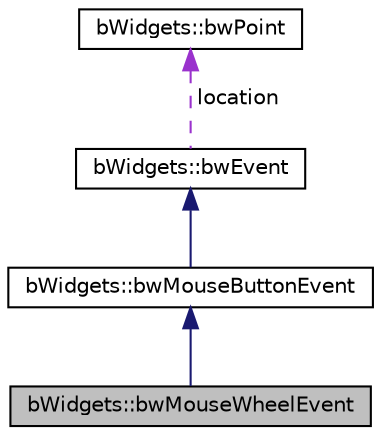 digraph "bWidgets::bwMouseWheelEvent"
{
 // LATEX_PDF_SIZE
  edge [fontname="Helvetica",fontsize="10",labelfontname="Helvetica",labelfontsize="10"];
  node [fontname="Helvetica",fontsize="10",shape=record];
  Node1 [label="bWidgets::bwMouseWheelEvent",height=0.2,width=0.4,color="black", fillcolor="grey75", style="filled", fontcolor="black",tooltip=" "];
  Node2 -> Node1 [dir="back",color="midnightblue",fontsize="10",style="solid",fontname="Helvetica"];
  Node2 [label="bWidgets::bwMouseButtonEvent",height=0.2,width=0.4,color="black", fillcolor="white", style="filled",URL="$classbWidgets_1_1bwMouseButtonEvent.html",tooltip=" "];
  Node3 -> Node2 [dir="back",color="midnightblue",fontsize="10",style="solid",fontname="Helvetica"];
  Node3 [label="bWidgets::bwEvent",height=0.2,width=0.4,color="black", fillcolor="white", style="filled",URL="$classbWidgets_1_1bwEvent.html",tooltip=" "];
  Node4 -> Node3 [dir="back",color="darkorchid3",fontsize="10",style="dashed",label=" location" ,fontname="Helvetica"];
  Node4 [label="bWidgets::bwPoint",height=0.2,width=0.4,color="black", fillcolor="white", style="filled",URL="$classbWidgets_1_1bwPoint.html",tooltip=" "];
}
